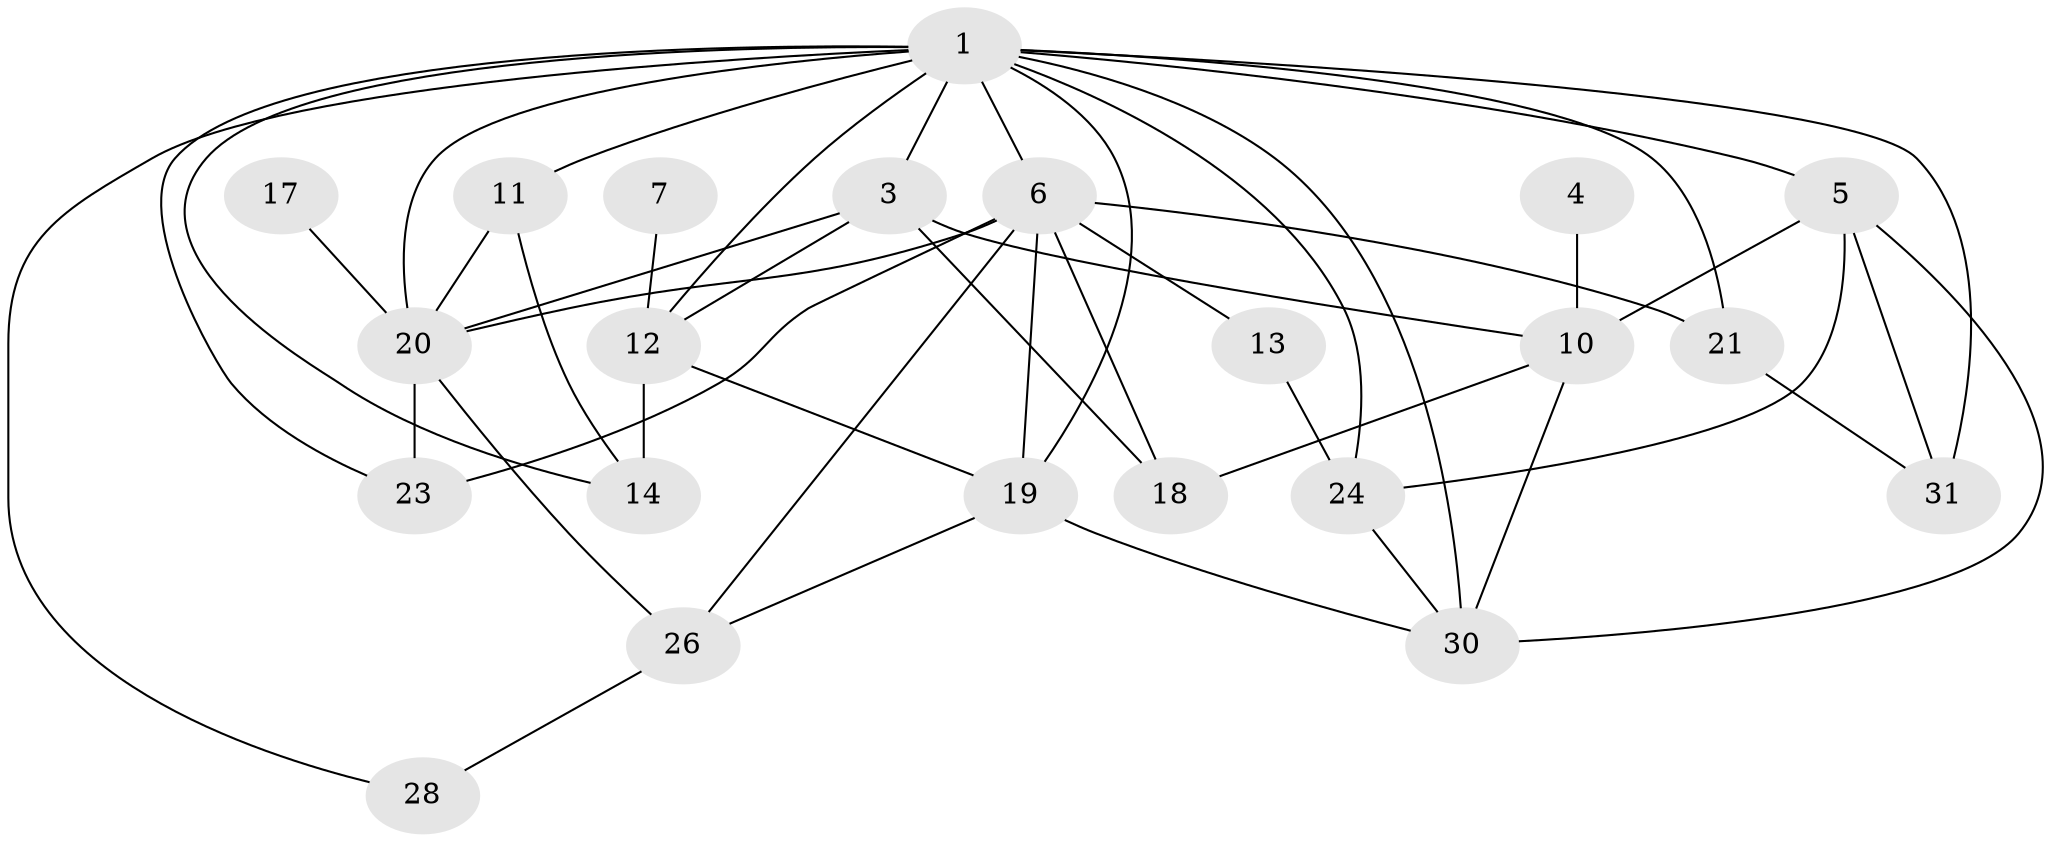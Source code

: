 // original degree distribution, {4: 0.16037735849056603, 0: 0.08490566037735849, 3: 0.24528301886792453, 1: 0.1792452830188679, 5: 0.08490566037735849, 2: 0.22641509433962265, 7: 0.018867924528301886}
// Generated by graph-tools (version 1.1) at 2025/48/03/04/25 22:48:20]
// undirected, 22 vertices, 46 edges
graph export_dot {
  node [color=gray90,style=filled];
  1;
  3;
  4;
  5;
  6;
  7;
  10;
  11;
  12;
  13;
  14;
  17;
  18;
  19;
  20;
  21;
  23;
  24;
  26;
  28;
  30;
  31;
  1 -- 3 [weight=2.0];
  1 -- 5 [weight=2.0];
  1 -- 6 [weight=2.0];
  1 -- 11 [weight=3.0];
  1 -- 12 [weight=2.0];
  1 -- 14 [weight=1.0];
  1 -- 19 [weight=3.0];
  1 -- 20 [weight=2.0];
  1 -- 21 [weight=1.0];
  1 -- 23 [weight=1.0];
  1 -- 24 [weight=1.0];
  1 -- 28 [weight=1.0];
  1 -- 30 [weight=1.0];
  1 -- 31 [weight=2.0];
  3 -- 10 [weight=1.0];
  3 -- 12 [weight=1.0];
  3 -- 18 [weight=1.0];
  3 -- 20 [weight=1.0];
  4 -- 10 [weight=1.0];
  5 -- 10 [weight=1.0];
  5 -- 24 [weight=2.0];
  5 -- 30 [weight=1.0];
  5 -- 31 [weight=1.0];
  6 -- 13 [weight=1.0];
  6 -- 18 [weight=1.0];
  6 -- 19 [weight=1.0];
  6 -- 20 [weight=1.0];
  6 -- 21 [weight=1.0];
  6 -- 23 [weight=1.0];
  6 -- 26 [weight=1.0];
  7 -- 12 [weight=2.0];
  10 -- 18 [weight=1.0];
  10 -- 30 [weight=1.0];
  11 -- 14 [weight=1.0];
  11 -- 20 [weight=1.0];
  12 -- 14 [weight=2.0];
  12 -- 19 [weight=1.0];
  13 -- 24 [weight=1.0];
  17 -- 20 [weight=1.0];
  19 -- 26 [weight=1.0];
  19 -- 30 [weight=1.0];
  20 -- 23 [weight=1.0];
  20 -- 26 [weight=1.0];
  21 -- 31 [weight=1.0];
  24 -- 30 [weight=1.0];
  26 -- 28 [weight=1.0];
}
